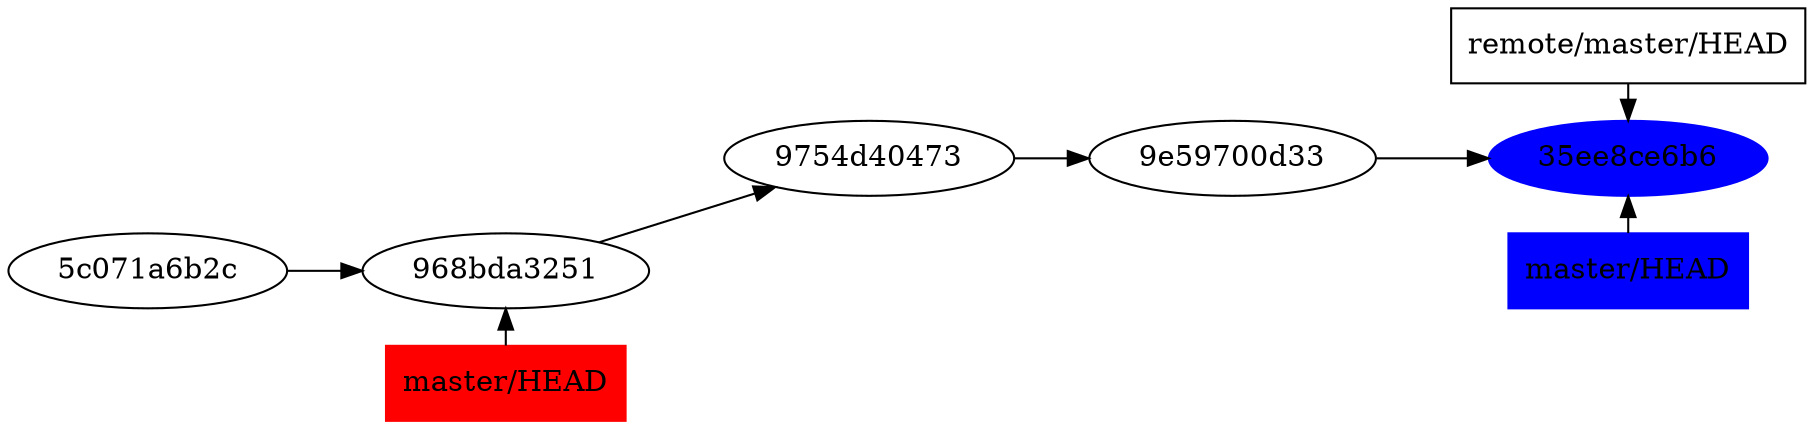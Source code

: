 digraph "Fast-forward"
{
    rankdir=LR;
    subgraph c1 {
        rank=same;
        "968bda3251";
        oldmh [label="master/HEAD"] [shape=box] [color="red"] [style="filled"];
    }
    subgraph c1p5 {
        rank=same;
        "9754d40473";
        inviso [style="invis"];
    }
    subgraph c2
    {
        rank="same";
        "remote/master/HEAD" [shape=box];
        "35ee8ce6b6" [color="blue"] [style="filled"];
        newmh [label="master/HEAD"] [shape=box] [color="blue"] [style="filled"];
    }
    "5c071a6b2c" -> "968bda3251";
    "968bda3251" -> "9754d40473" [weight=0];
    "9754d40473" -> "9e59700d33" -> "35ee8ce6b6";
    oldmh -> "968bda3251" [weight=0];
    "remote/master/HEAD" -> "35ee8ce6b6";
    newmh -> "35ee8ce6b6" [weight=0];
    "968bda3251" -> inviso [style="invis"];
    "9754d40473" -> inviso [style="invis"];
}
